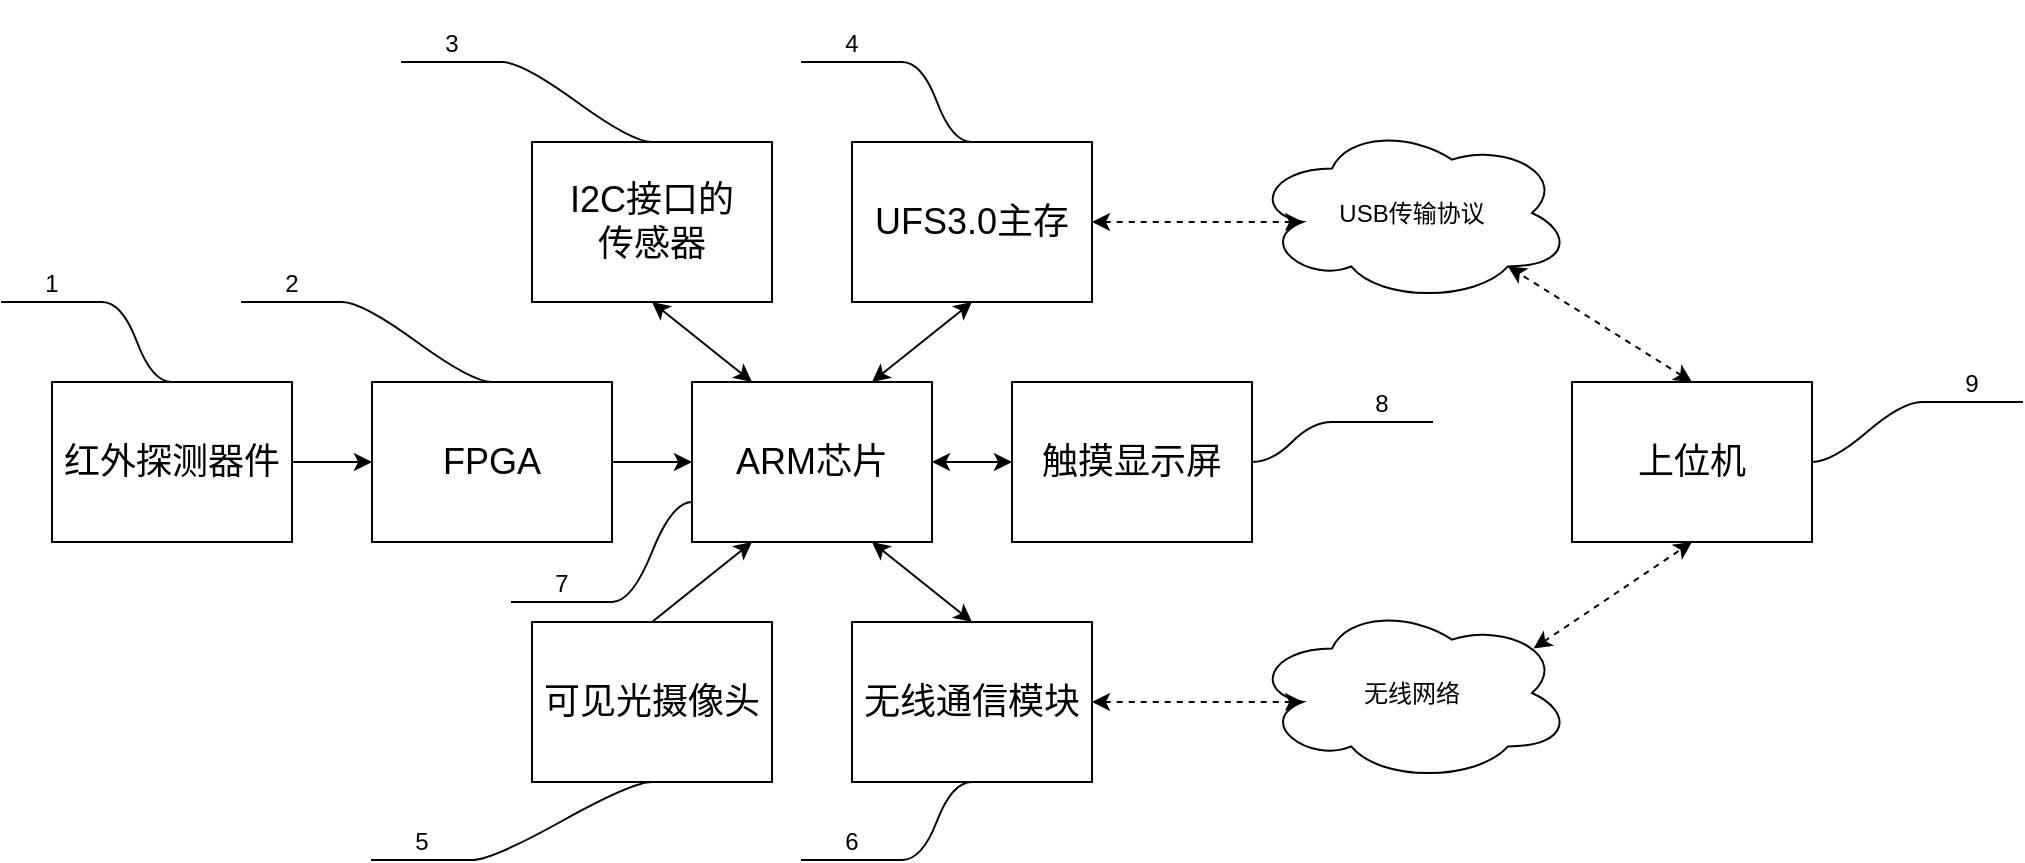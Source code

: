 <mxfile version="22.1.18" type="device">
  <diagram name="第 1 页" id="Ycear9x77UP2Sx4n6Geo">
    <mxGraphModel dx="988" dy="2908" grid="1" gridSize="10" guides="1" tooltips="1" connect="1" arrows="1" fold="1" page="1" pageScale="1" pageWidth="827" pageHeight="1169" math="0" shadow="0">
      <root>
        <mxCell id="0" />
        <mxCell id="1" parent="0" />
        <mxCell id="s8dR15MJL3bdaioZdBJB-1" value="&lt;font style=&quot;font-size: 18px;&quot;&gt;红外探测器件&lt;/font&gt;" style="rounded=0;whiteSpace=wrap;html=1;" parent="1" vertex="1">
          <mxGeometry x="320" y="-1040" width="120" height="80" as="geometry" />
        </mxCell>
        <mxCell id="s8dR15MJL3bdaioZdBJB-2" value="&lt;font style=&quot;font-size: 18px;&quot;&gt;可见光摄像头&lt;/font&gt;" style="rounded=0;whiteSpace=wrap;html=1;" parent="1" vertex="1">
          <mxGeometry x="560" y="-920" width="120" height="80" as="geometry" />
        </mxCell>
        <mxCell id="s8dR15MJL3bdaioZdBJB-3" value="&lt;font style=&quot;font-size: 18px;&quot;&gt;FPGA&lt;/font&gt;" style="rounded=0;whiteSpace=wrap;html=1;" parent="1" vertex="1">
          <mxGeometry x="480" y="-1040" width="120" height="80" as="geometry" />
        </mxCell>
        <mxCell id="s8dR15MJL3bdaioZdBJB-4" value="&lt;font style=&quot;font-size: 18px;&quot;&gt;ARM芯片&lt;/font&gt;" style="rounded=0;whiteSpace=wrap;html=1;" parent="1" vertex="1">
          <mxGeometry x="640" y="-1040" width="120" height="80" as="geometry" />
        </mxCell>
        <mxCell id="s8dR15MJL3bdaioZdBJB-5" value="&lt;font style=&quot;font-size: 18px;&quot;&gt;触摸显示屏&lt;/font&gt;" style="rounded=0;whiteSpace=wrap;html=1;" parent="1" vertex="1">
          <mxGeometry x="800" y="-1040" width="120" height="80" as="geometry" />
        </mxCell>
        <mxCell id="qRPmyF4kSHc8CRT1XbFZ-1" value="&lt;span style=&quot;font-size: 18px;&quot;&gt;I2C接口的&lt;br&gt;传感器&lt;/span&gt;" style="rounded=0;whiteSpace=wrap;html=1;" parent="1" vertex="1">
          <mxGeometry x="560" y="-1160" width="120" height="80" as="geometry" />
        </mxCell>
        <mxCell id="qRPmyF4kSHc8CRT1XbFZ-2" value="&lt;font style=&quot;font-size: 18px;&quot;&gt;无线通信模块&lt;/font&gt;" style="rounded=0;whiteSpace=wrap;html=1;" parent="1" vertex="1">
          <mxGeometry x="720" y="-920" width="120" height="80" as="geometry" />
        </mxCell>
        <mxCell id="qRPmyF4kSHc8CRT1XbFZ-3" value="" style="endArrow=classic;html=1;rounded=0;exitX=1;exitY=0.5;exitDx=0;exitDy=0;entryX=0;entryY=0.5;entryDx=0;entryDy=0;" parent="1" source="s8dR15MJL3bdaioZdBJB-1" target="s8dR15MJL3bdaioZdBJB-3" edge="1">
          <mxGeometry width="50" height="50" relative="1" as="geometry">
            <mxPoint x="460" y="-970" as="sourcePoint" />
            <mxPoint x="510" y="-1020" as="targetPoint" />
          </mxGeometry>
        </mxCell>
        <mxCell id="qRPmyF4kSHc8CRT1XbFZ-4" value="&lt;font style=&quot;font-size: 18px;&quot;&gt;UFS3.0主存&lt;/font&gt;" style="rounded=0;whiteSpace=wrap;html=1;" parent="1" vertex="1">
          <mxGeometry x="720" y="-1160" width="120" height="80" as="geometry" />
        </mxCell>
        <mxCell id="qRPmyF4kSHc8CRT1XbFZ-5" value="" style="endArrow=classic;html=1;rounded=0;exitX=1;exitY=0.5;exitDx=0;exitDy=0;entryX=0;entryY=0.5;entryDx=0;entryDy=0;" parent="1" source="s8dR15MJL3bdaioZdBJB-3" target="s8dR15MJL3bdaioZdBJB-4" edge="1">
          <mxGeometry width="50" height="50" relative="1" as="geometry">
            <mxPoint x="500" y="-980" as="sourcePoint" />
            <mxPoint x="550" y="-1030" as="targetPoint" />
          </mxGeometry>
        </mxCell>
        <mxCell id="qRPmyF4kSHc8CRT1XbFZ-8" value="" style="endArrow=classic;startArrow=classic;html=1;rounded=0;exitX=0.25;exitY=0;exitDx=0;exitDy=0;entryX=0.5;entryY=1;entryDx=0;entryDy=0;" parent="1" source="s8dR15MJL3bdaioZdBJB-4" target="qRPmyF4kSHc8CRT1XbFZ-1" edge="1">
          <mxGeometry width="50" height="50" relative="1" as="geometry">
            <mxPoint x="650" y="-1070" as="sourcePoint" />
            <mxPoint x="700" y="-1120" as="targetPoint" />
          </mxGeometry>
        </mxCell>
        <mxCell id="qRPmyF4kSHc8CRT1XbFZ-9" value="" style="endArrow=classic;startArrow=classic;html=1;rounded=0;exitX=0.75;exitY=0;exitDx=0;exitDy=0;entryX=0.5;entryY=1;entryDx=0;entryDy=0;" parent="1" source="s8dR15MJL3bdaioZdBJB-4" target="qRPmyF4kSHc8CRT1XbFZ-4" edge="1">
          <mxGeometry width="50" height="50" relative="1" as="geometry">
            <mxPoint x="650" y="-1070" as="sourcePoint" />
            <mxPoint x="700" y="-1120" as="targetPoint" />
          </mxGeometry>
        </mxCell>
        <mxCell id="qRPmyF4kSHc8CRT1XbFZ-11" value="" style="endArrow=classic;startArrow=classic;html=1;rounded=0;exitX=0.5;exitY=0;exitDx=0;exitDy=0;entryX=0.75;entryY=1;entryDx=0;entryDy=0;" parent="1" source="qRPmyF4kSHc8CRT1XbFZ-2" target="s8dR15MJL3bdaioZdBJB-4" edge="1">
          <mxGeometry width="50" height="50" relative="1" as="geometry">
            <mxPoint x="670" y="-960" as="sourcePoint" />
            <mxPoint x="720" y="-1010" as="targetPoint" />
          </mxGeometry>
        </mxCell>
        <mxCell id="qRPmyF4kSHc8CRT1XbFZ-12" value="" style="endArrow=classic;html=1;rounded=0;exitX=0.5;exitY=0;exitDx=0;exitDy=0;entryX=0.25;entryY=1;entryDx=0;entryDy=0;" parent="1" source="s8dR15MJL3bdaioZdBJB-2" target="s8dR15MJL3bdaioZdBJB-4" edge="1">
          <mxGeometry width="50" height="50" relative="1" as="geometry">
            <mxPoint x="640" y="-940" as="sourcePoint" />
            <mxPoint x="690" y="-990" as="targetPoint" />
          </mxGeometry>
        </mxCell>
        <mxCell id="qRPmyF4kSHc8CRT1XbFZ-29" value="1" style="whiteSpace=wrap;html=1;shape=partialRectangle;top=0;left=0;bottom=1;right=0;points=[[0,1],[1,1]];fillColor=none;align=center;verticalAlign=bottom;routingCenterY=0.5;snapToPoint=1;recursiveResize=0;autosize=1;treeFolding=1;treeMoving=1;newEdgeStyle={&quot;edgeStyle&quot;:&quot;entityRelationEdgeStyle&quot;,&quot;startArrow&quot;:&quot;none&quot;,&quot;endArrow&quot;:&quot;none&quot;,&quot;segment&quot;:10,&quot;curved&quot;:1,&quot;sourcePerimeterSpacing&quot;:0,&quot;targetPerimeterSpacing&quot;:0};" parent="1" vertex="1">
          <mxGeometry x="295" y="-1110" width="50" height="30" as="geometry" />
        </mxCell>
        <mxCell id="qRPmyF4kSHc8CRT1XbFZ-30" value="" style="edgeStyle=entityRelationEdgeStyle;startArrow=none;endArrow=none;segment=10;curved=1;sourcePerimeterSpacing=0;targetPerimeterSpacing=0;rounded=0;exitX=0.5;exitY=0;exitDx=0;exitDy=0;" parent="1" source="s8dR15MJL3bdaioZdBJB-1" target="qRPmyF4kSHc8CRT1XbFZ-29" edge="1">
          <mxGeometry relative="1" as="geometry">
            <mxPoint x="220" y="-1080" as="sourcePoint" />
          </mxGeometry>
        </mxCell>
        <mxCell id="qRPmyF4kSHc8CRT1XbFZ-31" value="&lt;span style=&quot;font-size: 18px;&quot;&gt;上位机&lt;/span&gt;" style="rounded=0;whiteSpace=wrap;html=1;" parent="1" vertex="1">
          <mxGeometry x="1080" y="-1040" width="120" height="80" as="geometry" />
        </mxCell>
        <mxCell id="qRPmyF4kSHc8CRT1XbFZ-33" value="2" style="whiteSpace=wrap;html=1;shape=partialRectangle;top=0;left=0;bottom=1;right=0;points=[[0,1],[1,1]];fillColor=none;align=center;verticalAlign=bottom;routingCenterY=0.5;snapToPoint=1;recursiveResize=0;autosize=1;treeFolding=1;treeMoving=1;newEdgeStyle={&quot;edgeStyle&quot;:&quot;entityRelationEdgeStyle&quot;,&quot;startArrow&quot;:&quot;none&quot;,&quot;endArrow&quot;:&quot;none&quot;,&quot;segment&quot;:10,&quot;curved&quot;:1,&quot;sourcePerimeterSpacing&quot;:0,&quot;targetPerimeterSpacing&quot;:0};" parent="1" vertex="1">
          <mxGeometry x="415" y="-1110" width="50" height="30" as="geometry" />
        </mxCell>
        <mxCell id="qRPmyF4kSHc8CRT1XbFZ-34" value="" style="edgeStyle=entityRelationEdgeStyle;startArrow=none;endArrow=none;segment=10;curved=1;sourcePerimeterSpacing=0;targetPerimeterSpacing=0;rounded=0;exitX=0.5;exitY=0;exitDx=0;exitDy=0;" parent="1" source="s8dR15MJL3bdaioZdBJB-3" target="qRPmyF4kSHc8CRT1XbFZ-33" edge="1">
          <mxGeometry relative="1" as="geometry">
            <mxPoint x="510" y="-1000" as="sourcePoint" />
          </mxGeometry>
        </mxCell>
        <mxCell id="qRPmyF4kSHc8CRT1XbFZ-35" value="3" style="whiteSpace=wrap;html=1;shape=partialRectangle;top=0;left=0;bottom=1;right=0;points=[[0,1],[1,1]];fillColor=none;align=center;verticalAlign=bottom;routingCenterY=0.5;snapToPoint=1;recursiveResize=0;autosize=1;treeFolding=1;treeMoving=1;newEdgeStyle={&quot;edgeStyle&quot;:&quot;entityRelationEdgeStyle&quot;,&quot;startArrow&quot;:&quot;none&quot;,&quot;endArrow&quot;:&quot;none&quot;,&quot;segment&quot;:10,&quot;curved&quot;:1,&quot;sourcePerimeterSpacing&quot;:0,&quot;targetPerimeterSpacing&quot;:0};" parent="1" vertex="1">
          <mxGeometry x="495" y="-1230" width="50" height="30" as="geometry" />
        </mxCell>
        <mxCell id="qRPmyF4kSHc8CRT1XbFZ-36" value="" style="edgeStyle=entityRelationEdgeStyle;startArrow=none;endArrow=none;segment=10;curved=1;sourcePerimeterSpacing=0;targetPerimeterSpacing=0;rounded=0;exitX=0.5;exitY=0;exitDx=0;exitDy=0;" parent="1" source="qRPmyF4kSHc8CRT1XbFZ-1" target="qRPmyF4kSHc8CRT1XbFZ-35" edge="1">
          <mxGeometry relative="1" as="geometry">
            <mxPoint x="630" y="-1150" as="sourcePoint" />
          </mxGeometry>
        </mxCell>
        <mxCell id="qRPmyF4kSHc8CRT1XbFZ-37" value="4" style="whiteSpace=wrap;html=1;shape=partialRectangle;top=0;left=0;bottom=1;right=0;points=[[0,1],[1,1]];fillColor=none;align=center;verticalAlign=bottom;routingCenterY=0.5;snapToPoint=1;recursiveResize=0;autosize=1;treeFolding=1;treeMoving=1;newEdgeStyle={&quot;edgeStyle&quot;:&quot;entityRelationEdgeStyle&quot;,&quot;startArrow&quot;:&quot;none&quot;,&quot;endArrow&quot;:&quot;none&quot;,&quot;segment&quot;:10,&quot;curved&quot;:1,&quot;sourcePerimeterSpacing&quot;:0,&quot;targetPerimeterSpacing&quot;:0};" parent="1" vertex="1">
          <mxGeometry x="695" y="-1230" width="50" height="30" as="geometry" />
        </mxCell>
        <mxCell id="qRPmyF4kSHc8CRT1XbFZ-38" value="" style="edgeStyle=entityRelationEdgeStyle;startArrow=none;endArrow=none;segment=10;curved=1;sourcePerimeterSpacing=0;targetPerimeterSpacing=0;rounded=0;exitX=0.5;exitY=0;exitDx=0;exitDy=0;" parent="1" source="qRPmyF4kSHc8CRT1XbFZ-4" target="qRPmyF4kSHc8CRT1XbFZ-37" edge="1">
          <mxGeometry relative="1" as="geometry">
            <mxPoint x="750" y="-1160" as="sourcePoint" />
          </mxGeometry>
        </mxCell>
        <mxCell id="qRPmyF4kSHc8CRT1XbFZ-39" value="USB传输协议" style="ellipse;shape=cloud;whiteSpace=wrap;html=1;" parent="1" vertex="1">
          <mxGeometry x="920" y="-1169" width="160" height="89" as="geometry" />
        </mxCell>
        <mxCell id="qRPmyF4kSHc8CRT1XbFZ-40" value="无线网络" style="ellipse;shape=cloud;whiteSpace=wrap;html=1;" parent="1" vertex="1">
          <mxGeometry x="920" y="-929" width="160" height="89" as="geometry" />
        </mxCell>
        <mxCell id="qRPmyF4kSHc8CRT1XbFZ-41" value="5" style="whiteSpace=wrap;html=1;shape=partialRectangle;top=0;left=0;bottom=1;right=0;points=[[0,1],[1,1]];fillColor=none;align=center;verticalAlign=bottom;routingCenterY=0.5;snapToPoint=1;recursiveResize=0;autosize=1;treeFolding=1;treeMoving=1;newEdgeStyle={&quot;edgeStyle&quot;:&quot;entityRelationEdgeStyle&quot;,&quot;startArrow&quot;:&quot;none&quot;,&quot;endArrow&quot;:&quot;none&quot;,&quot;segment&quot;:10,&quot;curved&quot;:1,&quot;sourcePerimeterSpacing&quot;:0,&quot;targetPerimeterSpacing&quot;:0};" parent="1" vertex="1">
          <mxGeometry x="480" y="-831" width="50" height="30" as="geometry" />
        </mxCell>
        <mxCell id="qRPmyF4kSHc8CRT1XbFZ-42" value="" style="edgeStyle=entityRelationEdgeStyle;startArrow=none;endArrow=none;segment=10;curved=1;sourcePerimeterSpacing=0;targetPerimeterSpacing=0;rounded=0;exitX=0.5;exitY=1;exitDx=0;exitDy=0;" parent="1" source="s8dR15MJL3bdaioZdBJB-2" target="qRPmyF4kSHc8CRT1XbFZ-41" edge="1">
          <mxGeometry relative="1" as="geometry">
            <mxPoint x="520" y="-770" as="sourcePoint" />
          </mxGeometry>
        </mxCell>
        <mxCell id="qRPmyF4kSHc8CRT1XbFZ-43" value="6" style="whiteSpace=wrap;html=1;shape=partialRectangle;top=0;left=0;bottom=1;right=0;points=[[0,1],[1,1]];fillColor=none;align=center;verticalAlign=bottom;routingCenterY=0.5;snapToPoint=1;recursiveResize=0;autosize=1;treeFolding=1;treeMoving=1;newEdgeStyle={&quot;edgeStyle&quot;:&quot;entityRelationEdgeStyle&quot;,&quot;startArrow&quot;:&quot;none&quot;,&quot;endArrow&quot;:&quot;none&quot;,&quot;segment&quot;:10,&quot;curved&quot;:1,&quot;sourcePerimeterSpacing&quot;:0,&quot;targetPerimeterSpacing&quot;:0};" parent="1" vertex="1">
          <mxGeometry x="695" y="-831" width="50" height="30" as="geometry" />
        </mxCell>
        <mxCell id="qRPmyF4kSHc8CRT1XbFZ-44" value="" style="edgeStyle=entityRelationEdgeStyle;startArrow=none;endArrow=none;segment=10;curved=1;sourcePerimeterSpacing=0;targetPerimeterSpacing=0;rounded=0;exitX=0.5;exitY=1;exitDx=0;exitDy=0;" parent="1" source="qRPmyF4kSHc8CRT1XbFZ-2" target="qRPmyF4kSHc8CRT1XbFZ-43" edge="1">
          <mxGeometry relative="1" as="geometry">
            <mxPoint x="640" y="-781" as="sourcePoint" />
          </mxGeometry>
        </mxCell>
        <mxCell id="qRPmyF4kSHc8CRT1XbFZ-45" value="7&lt;br&gt;" style="whiteSpace=wrap;html=1;shape=partialRectangle;top=0;left=0;bottom=1;right=0;points=[[0,1],[1,1]];fillColor=none;align=center;verticalAlign=bottom;routingCenterY=0.5;snapToPoint=1;recursiveResize=0;autosize=1;treeFolding=1;treeMoving=1;newEdgeStyle={&quot;edgeStyle&quot;:&quot;entityRelationEdgeStyle&quot;,&quot;startArrow&quot;:&quot;none&quot;,&quot;endArrow&quot;:&quot;none&quot;,&quot;segment&quot;:10,&quot;curved&quot;:1,&quot;sourcePerimeterSpacing&quot;:0,&quot;targetPerimeterSpacing&quot;:0};" parent="1" vertex="1">
          <mxGeometry x="550" y="-960" width="50" height="30" as="geometry" />
        </mxCell>
        <mxCell id="qRPmyF4kSHc8CRT1XbFZ-46" value="" style="edgeStyle=entityRelationEdgeStyle;startArrow=none;endArrow=none;segment=10;curved=1;sourcePerimeterSpacing=0;targetPerimeterSpacing=0;rounded=0;exitX=0;exitY=0.75;exitDx=0;exitDy=0;" parent="1" source="s8dR15MJL3bdaioZdBJB-4" target="qRPmyF4kSHc8CRT1XbFZ-45" edge="1">
          <mxGeometry relative="1" as="geometry">
            <mxPoint x="390" y="-860" as="sourcePoint" />
            <Array as="points">
              <mxPoint x="600" y="-940" />
              <mxPoint x="600" y="-940" />
            </Array>
          </mxGeometry>
        </mxCell>
        <mxCell id="qRPmyF4kSHc8CRT1XbFZ-47" value="8&lt;br&gt;" style="whiteSpace=wrap;html=1;shape=partialRectangle;top=0;left=0;bottom=1;right=0;points=[[0,1],[1,1]];fillColor=none;align=center;verticalAlign=bottom;routingCenterY=0.5;snapToPoint=1;recursiveResize=0;autosize=1;treeFolding=1;treeMoving=1;newEdgeStyle={&quot;edgeStyle&quot;:&quot;entityRelationEdgeStyle&quot;,&quot;startArrow&quot;:&quot;none&quot;,&quot;endArrow&quot;:&quot;none&quot;,&quot;segment&quot;:10,&quot;curved&quot;:1,&quot;sourcePerimeterSpacing&quot;:0,&quot;targetPerimeterSpacing&quot;:0};" parent="1" vertex="1">
          <mxGeometry x="960" y="-1050" width="50" height="30" as="geometry" />
        </mxCell>
        <mxCell id="qRPmyF4kSHc8CRT1XbFZ-48" value="" style="edgeStyle=entityRelationEdgeStyle;startArrow=none;endArrow=none;segment=10;curved=1;sourcePerimeterSpacing=0;targetPerimeterSpacing=0;rounded=0;exitX=1;exitY=0.5;exitDx=0;exitDy=0;" parent="1" source="s8dR15MJL3bdaioZdBJB-5" target="qRPmyF4kSHc8CRT1XbFZ-47" edge="1">
          <mxGeometry relative="1" as="geometry">
            <mxPoint x="900" y="-1010" as="sourcePoint" />
          </mxGeometry>
        </mxCell>
        <mxCell id="qRPmyF4kSHc8CRT1XbFZ-49" value="9" style="whiteSpace=wrap;html=1;shape=partialRectangle;top=0;left=0;bottom=1;right=0;points=[[0,1],[1,1]];fillColor=none;align=center;verticalAlign=bottom;routingCenterY=0.5;snapToPoint=1;recursiveResize=0;autosize=1;treeFolding=1;treeMoving=1;newEdgeStyle={&quot;edgeStyle&quot;:&quot;entityRelationEdgeStyle&quot;,&quot;startArrow&quot;:&quot;none&quot;,&quot;endArrow&quot;:&quot;none&quot;,&quot;segment&quot;:10,&quot;curved&quot;:1,&quot;sourcePerimeterSpacing&quot;:0,&quot;targetPerimeterSpacing&quot;:0};" parent="1" vertex="1">
          <mxGeometry x="1255" y="-1060" width="50" height="30" as="geometry" />
        </mxCell>
        <mxCell id="qRPmyF4kSHc8CRT1XbFZ-50" value="" style="edgeStyle=entityRelationEdgeStyle;startArrow=none;endArrow=none;segment=10;curved=1;sourcePerimeterSpacing=0;targetPerimeterSpacing=0;rounded=0;exitX=1;exitY=0.5;exitDx=0;exitDy=0;" parent="1" source="qRPmyF4kSHc8CRT1XbFZ-31" target="qRPmyF4kSHc8CRT1XbFZ-49" edge="1">
          <mxGeometry relative="1" as="geometry">
            <mxPoint x="1200" y="-1010" as="sourcePoint" />
          </mxGeometry>
        </mxCell>
        <mxCell id="qRPmyF4kSHc8CRT1XbFZ-51" value="" style="endArrow=classic;startArrow=classic;html=1;rounded=0;dashed=1;exitX=1;exitY=0.5;exitDx=0;exitDy=0;entryX=0.16;entryY=0.55;entryDx=0;entryDy=0;entryPerimeter=0;" parent="1" source="qRPmyF4kSHc8CRT1XbFZ-4" target="qRPmyF4kSHc8CRT1XbFZ-39" edge="1">
          <mxGeometry width="50" height="50" relative="1" as="geometry">
            <mxPoint x="910" y="-1070" as="sourcePoint" />
            <mxPoint x="960" y="-1120" as="targetPoint" />
          </mxGeometry>
        </mxCell>
        <mxCell id="qRPmyF4kSHc8CRT1XbFZ-52" value="" style="endArrow=classic;startArrow=classic;html=1;rounded=0;dashed=1;exitX=0.5;exitY=0;exitDx=0;exitDy=0;entryX=0.8;entryY=0.8;entryDx=0;entryDy=0;entryPerimeter=0;" parent="1" source="qRPmyF4kSHc8CRT1XbFZ-31" target="qRPmyF4kSHc8CRT1XbFZ-39" edge="1">
          <mxGeometry width="50" height="50" relative="1" as="geometry">
            <mxPoint x="910" y="-1070" as="sourcePoint" />
            <mxPoint x="960" y="-1120" as="targetPoint" />
          </mxGeometry>
        </mxCell>
        <mxCell id="qRPmyF4kSHc8CRT1XbFZ-54" value="" style="endArrow=classic;startArrow=classic;html=1;rounded=0;exitX=1;exitY=0.5;exitDx=0;exitDy=0;entryX=0.16;entryY=0.55;entryDx=0;entryDy=0;entryPerimeter=0;dashed=1;" parent="1" source="qRPmyF4kSHc8CRT1XbFZ-2" target="qRPmyF4kSHc8CRT1XbFZ-40" edge="1">
          <mxGeometry width="50" height="50" relative="1" as="geometry">
            <mxPoint x="960" y="-990" as="sourcePoint" />
            <mxPoint x="1010" y="-1040" as="targetPoint" />
          </mxGeometry>
        </mxCell>
        <mxCell id="qRPmyF4kSHc8CRT1XbFZ-55" value="" style="endArrow=classic;startArrow=classic;html=1;rounded=0;dashed=1;entryX=0.5;entryY=1;entryDx=0;entryDy=0;exitX=0.88;exitY=0.25;exitDx=0;exitDy=0;exitPerimeter=0;" parent="1" source="qRPmyF4kSHc8CRT1XbFZ-40" target="qRPmyF4kSHc8CRT1XbFZ-31" edge="1">
          <mxGeometry width="50" height="50" relative="1" as="geometry">
            <mxPoint x="1140" y="-870" as="sourcePoint" />
            <mxPoint x="1190" y="-920" as="targetPoint" />
          </mxGeometry>
        </mxCell>
        <mxCell id="UuH2WQfrx8rfUpUtT8zf-1" value="" style="endArrow=classic;startArrow=classic;html=1;rounded=0;exitX=1;exitY=0.5;exitDx=0;exitDy=0;entryX=0;entryY=0.5;entryDx=0;entryDy=0;" edge="1" parent="1" source="s8dR15MJL3bdaioZdBJB-4" target="s8dR15MJL3bdaioZdBJB-5">
          <mxGeometry width="50" height="50" relative="1" as="geometry">
            <mxPoint x="740" y="-1030" as="sourcePoint" />
            <mxPoint x="790" y="-1070" as="targetPoint" />
          </mxGeometry>
        </mxCell>
      </root>
    </mxGraphModel>
  </diagram>
</mxfile>
